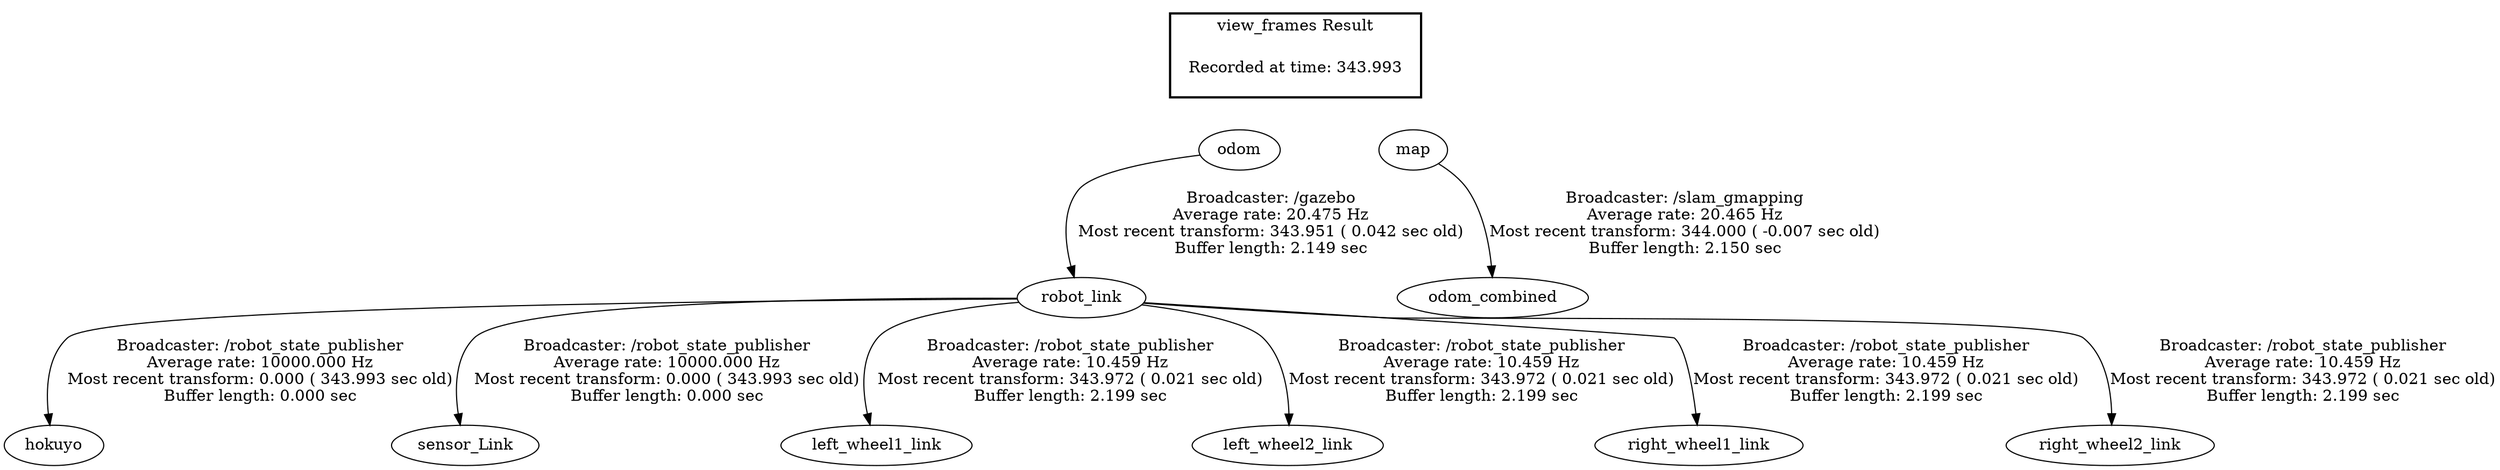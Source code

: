 digraph G {
"robot_link" -> "hokuyo"[label="Broadcaster: /robot_state_publisher\nAverage rate: 10000.000 Hz\nMost recent transform: 0.000 ( 343.993 sec old)\nBuffer length: 0.000 sec\n"];
"odom" -> "robot_link"[label="Broadcaster: /gazebo\nAverage rate: 20.475 Hz\nMost recent transform: 343.951 ( 0.042 sec old)\nBuffer length: 2.149 sec\n"];
"robot_link" -> "sensor_Link"[label="Broadcaster: /robot_state_publisher\nAverage rate: 10000.000 Hz\nMost recent transform: 0.000 ( 343.993 sec old)\nBuffer length: 0.000 sec\n"];
"robot_link" -> "left_wheel1_link"[label="Broadcaster: /robot_state_publisher\nAverage rate: 10.459 Hz\nMost recent transform: 343.972 ( 0.021 sec old)\nBuffer length: 2.199 sec\n"];
"robot_link" -> "left_wheel2_link"[label="Broadcaster: /robot_state_publisher\nAverage rate: 10.459 Hz\nMost recent transform: 343.972 ( 0.021 sec old)\nBuffer length: 2.199 sec\n"];
"robot_link" -> "right_wheel1_link"[label="Broadcaster: /robot_state_publisher\nAverage rate: 10.459 Hz\nMost recent transform: 343.972 ( 0.021 sec old)\nBuffer length: 2.199 sec\n"];
"robot_link" -> "right_wheel2_link"[label="Broadcaster: /robot_state_publisher\nAverage rate: 10.459 Hz\nMost recent transform: 343.972 ( 0.021 sec old)\nBuffer length: 2.199 sec\n"];
"map" -> "odom_combined"[label="Broadcaster: /slam_gmapping\nAverage rate: 20.465 Hz\nMost recent transform: 344.000 ( -0.007 sec old)\nBuffer length: 2.150 sec\n"];
edge [style=invis];
 subgraph cluster_legend { style=bold; color=black; label ="view_frames Result";
"Recorded at time: 343.993"[ shape=plaintext ] ;
 }->"map";
edge [style=invis];
 subgraph cluster_legend { style=bold; color=black; label ="view_frames Result";
"Recorded at time: 343.993"[ shape=plaintext ] ;
 }->"odom";
}
